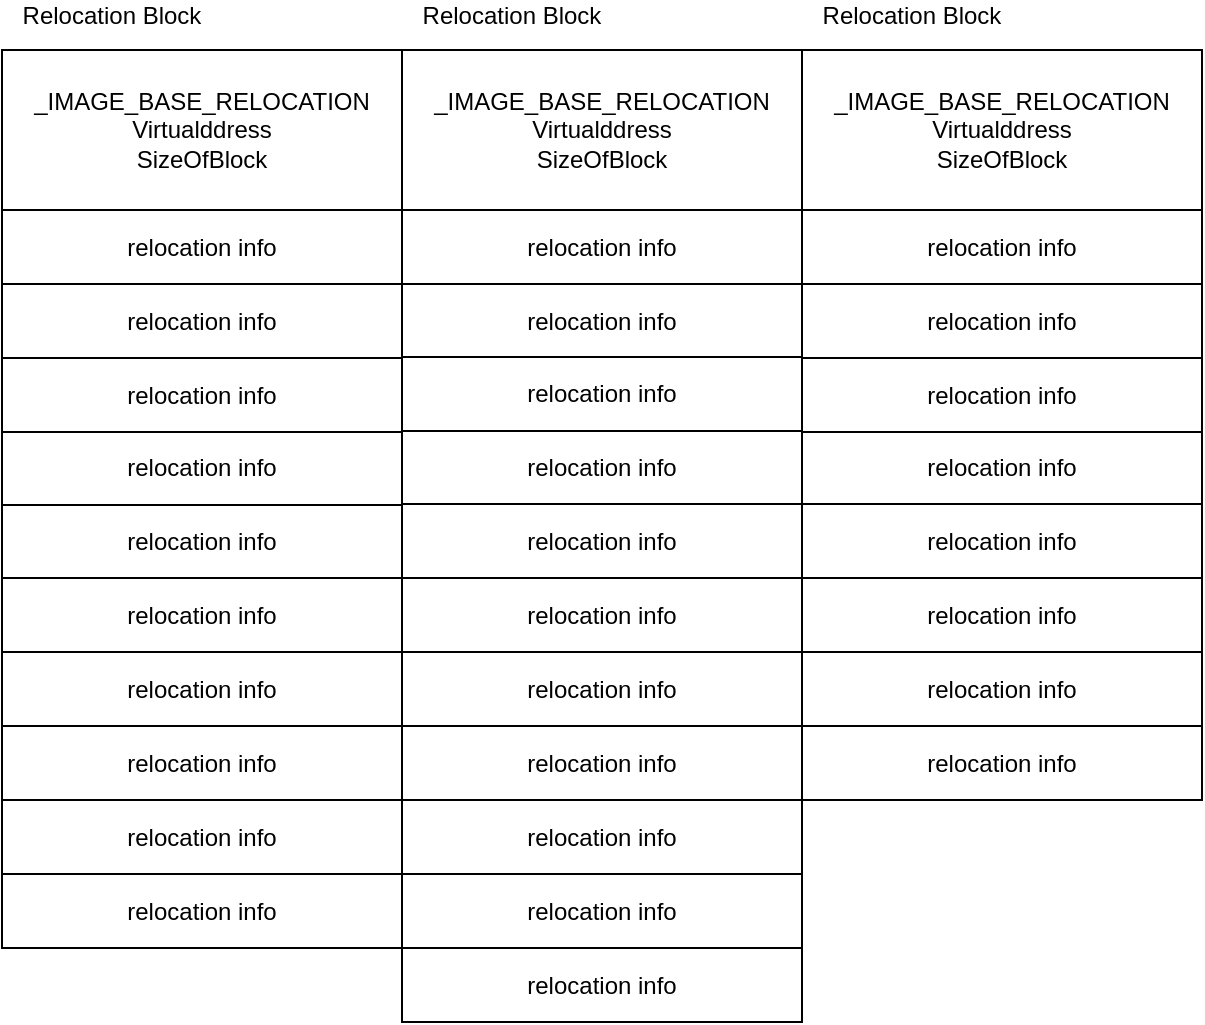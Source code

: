 <mxfile version="10.5.3" type="github"><diagram id="AwOcs1FwWaM7viXcj59A" name="Page-1"><mxGraphModel dx="1394" dy="771" grid="1" gridSize="10" guides="1" tooltips="1" connect="1" arrows="1" fold="1" page="1" pageScale="1" pageWidth="827" pageHeight="1169" math="0" shadow="0"><root><mxCell id="0"/><mxCell id="1" parent="0"/><mxCell id="L0znxMUfzrJQHJwMf1kx-5" value="" style="rounded=0;whiteSpace=wrap;html=1;" vertex="1" parent="1"><mxGeometry x="80" y="140" width="200" height="370" as="geometry"/></mxCell><mxCell id="L0znxMUfzrJQHJwMf1kx-4" value="&lt;div&gt;_IMAGE_BASE_RELOCATION&lt;br&gt;&lt;/div&gt;&lt;div&gt;Virtualddress&lt;/div&gt;&lt;div&gt;SizeOfBlock&lt;br&gt;&lt;/div&gt;" style="rounded=0;whiteSpace=wrap;html=1;" vertex="1" parent="1"><mxGeometry x="80" y="140" width="200" height="80" as="geometry"/></mxCell><mxCell id="L0znxMUfzrJQHJwMf1kx-8" value="&lt;div&gt;Relocation Block&lt;/div&gt;&lt;div&gt;&lt;br&gt;&lt;/div&gt;" style="text;html=1;strokeColor=none;fillColor=none;align=center;verticalAlign=middle;whiteSpace=wrap;rounded=0;" vertex="1" parent="1"><mxGeometry x="80" y="120" width="110" height="20" as="geometry"/></mxCell><mxCell id="L0znxMUfzrJQHJwMf1kx-9" value="&lt;div&gt;relocation info&lt;/div&gt;" style="rounded=0;whiteSpace=wrap;html=1;" vertex="1" parent="1"><mxGeometry x="80" y="220" width="200" height="37" as="geometry"/></mxCell><mxCell id="L0znxMUfzrJQHJwMf1kx-10" value="&lt;div&gt;relocation info&lt;/div&gt;" style="rounded=0;whiteSpace=wrap;html=1;" vertex="1" parent="1"><mxGeometry x="80" y="257" width="200" height="37" as="geometry"/></mxCell><mxCell id="L0znxMUfzrJQHJwMf1kx-11" value="&lt;div&gt;relocation info&lt;/div&gt;" style="rounded=0;whiteSpace=wrap;html=1;" vertex="1" parent="1"><mxGeometry x="80" y="404" width="200" height="37" as="geometry"/></mxCell><mxCell id="L0znxMUfzrJQHJwMf1kx-12" value="&lt;div&gt;relocation info&lt;/div&gt;" style="rounded=0;whiteSpace=wrap;html=1;" vertex="1" parent="1"><mxGeometry x="280" y="294" width="200" height="37" as="geometry"/></mxCell><mxCell id="L0znxMUfzrJQHJwMf1kx-14" value="&lt;div&gt;relocation info&lt;/div&gt;" style="rounded=0;whiteSpace=wrap;html=1;" vertex="1" parent="1"><mxGeometry x="80" y="367" width="200" height="37" as="geometry"/></mxCell><mxCell id="L0znxMUfzrJQHJwMf1kx-15" value="&lt;div&gt;relocation info&lt;/div&gt;" style="rounded=0;whiteSpace=wrap;html=1;" vertex="1" parent="1"><mxGeometry x="80" y="478" width="200" height="37" as="geometry"/></mxCell><mxCell id="L0znxMUfzrJQHJwMf1kx-16" value="&lt;div&gt;relocation info&lt;/div&gt;" style="rounded=0;whiteSpace=wrap;html=1;" vertex="1" parent="1"><mxGeometry x="80" y="441" width="200" height="37" as="geometry"/></mxCell><mxCell id="L0znxMUfzrJQHJwMf1kx-17" value="" style="rounded=0;whiteSpace=wrap;html=1;" vertex="1" parent="1"><mxGeometry x="280" y="140" width="200" height="370" as="geometry"/></mxCell><mxCell id="L0znxMUfzrJQHJwMf1kx-18" value="&lt;div&gt;_IMAGE_BASE_RELOCATION&lt;br&gt;&lt;/div&gt;&lt;div&gt;Virtualddress&lt;/div&gt;&lt;div&gt;SizeOfBlock&lt;br&gt;&lt;/div&gt;" style="rounded=0;whiteSpace=wrap;html=1;" vertex="1" parent="1"><mxGeometry x="280" y="140" width="200" height="80" as="geometry"/></mxCell><mxCell id="L0znxMUfzrJQHJwMf1kx-19" value="&lt;div&gt;relocation info&lt;/div&gt;" style="rounded=0;whiteSpace=wrap;html=1;" vertex="1" parent="1"><mxGeometry x="280" y="220" width="200" height="37" as="geometry"/></mxCell><mxCell id="L0znxMUfzrJQHJwMf1kx-20" value="&lt;div&gt;relocation info&lt;/div&gt;" style="rounded=0;whiteSpace=wrap;html=1;" vertex="1" parent="1"><mxGeometry x="280" y="257" width="200" height="37" as="geometry"/></mxCell><mxCell id="L0znxMUfzrJQHJwMf1kx-21" value="&lt;div&gt;relocation info&lt;/div&gt;" style="rounded=0;whiteSpace=wrap;html=1;" vertex="1" parent="1"><mxGeometry x="280" y="404" width="200" height="37" as="geometry"/></mxCell><mxCell id="L0znxMUfzrJQHJwMf1kx-22" value="&lt;div&gt;relocation info&lt;/div&gt;" style="rounded=0;whiteSpace=wrap;html=1;" vertex="1" parent="1"><mxGeometry x="280" y="330" width="200" height="37" as="geometry"/></mxCell><mxCell id="L0znxMUfzrJQHJwMf1kx-23" value="&lt;div&gt;relocation info&lt;/div&gt;" style="rounded=0;whiteSpace=wrap;html=1;" vertex="1" parent="1"><mxGeometry x="280" y="367" width="200" height="37" as="geometry"/></mxCell><mxCell id="L0znxMUfzrJQHJwMf1kx-24" value="&lt;div&gt;relocation info&lt;/div&gt;" style="rounded=0;whiteSpace=wrap;html=1;" vertex="1" parent="1"><mxGeometry x="280" y="478" width="200" height="37" as="geometry"/></mxCell><mxCell id="L0znxMUfzrJQHJwMf1kx-25" value="&lt;div&gt;relocation info&lt;/div&gt;" style="rounded=0;whiteSpace=wrap;html=1;" vertex="1" parent="1"><mxGeometry x="280" y="441" width="200" height="37" as="geometry"/></mxCell><mxCell id="L0znxMUfzrJQHJwMf1kx-26" value="" style="rounded=0;whiteSpace=wrap;html=1;" vertex="1" parent="1"><mxGeometry x="480" y="140" width="200" height="370" as="geometry"/></mxCell><mxCell id="L0znxMUfzrJQHJwMf1kx-27" value="&lt;div&gt;_IMAGE_BASE_RELOCATION&lt;br&gt;&lt;/div&gt;&lt;div&gt;Virtualddress&lt;/div&gt;&lt;div&gt;SizeOfBlock&lt;br&gt;&lt;/div&gt;" style="rounded=0;whiteSpace=wrap;html=1;" vertex="1" parent="1"><mxGeometry x="480" y="140" width="200" height="80" as="geometry"/></mxCell><mxCell id="L0znxMUfzrJQHJwMf1kx-28" value="&lt;div&gt;relocation info&lt;/div&gt;" style="rounded=0;whiteSpace=wrap;html=1;" vertex="1" parent="1"><mxGeometry x="480" y="220" width="200" height="37" as="geometry"/></mxCell><mxCell id="L0znxMUfzrJQHJwMf1kx-29" value="&lt;div&gt;relocation info&lt;/div&gt;" style="rounded=0;whiteSpace=wrap;html=1;" vertex="1" parent="1"><mxGeometry x="480" y="257" width="200" height="37" as="geometry"/></mxCell><mxCell id="L0znxMUfzrJQHJwMf1kx-30" value="&lt;div&gt;relocation info&lt;/div&gt;" style="rounded=0;whiteSpace=wrap;html=1;" vertex="1" parent="1"><mxGeometry x="480" y="404" width="200" height="37" as="geometry"/></mxCell><mxCell id="L0znxMUfzrJQHJwMf1kx-31" value="&lt;div&gt;relocation info&lt;/div&gt;" style="rounded=0;whiteSpace=wrap;html=1;" vertex="1" parent="1"><mxGeometry x="480" y="330" width="200" height="37" as="geometry"/></mxCell><mxCell id="L0znxMUfzrJQHJwMf1kx-32" value="&lt;div&gt;relocation info&lt;/div&gt;" style="rounded=0;whiteSpace=wrap;html=1;" vertex="1" parent="1"><mxGeometry x="480" y="367" width="200" height="37" as="geometry"/></mxCell><mxCell id="L0znxMUfzrJQHJwMf1kx-33" value="&lt;div&gt;relocation info&lt;/div&gt;" style="rounded=0;whiteSpace=wrap;html=1;" vertex="1" parent="1"><mxGeometry x="80" y="515" width="200" height="37" as="geometry"/></mxCell><mxCell id="L0znxMUfzrJQHJwMf1kx-34" value="&lt;div&gt;relocation info&lt;/div&gt;" style="rounded=0;whiteSpace=wrap;html=1;" vertex="1" parent="1"><mxGeometry x="480" y="441" width="200" height="37" as="geometry"/></mxCell><mxCell id="L0znxMUfzrJQHJwMf1kx-35" value="&lt;div&gt;relocation info&lt;/div&gt;" style="rounded=0;whiteSpace=wrap;html=1;" vertex="1" parent="1"><mxGeometry x="80" y="330.5" width="200" height="37" as="geometry"/></mxCell><mxCell id="L0znxMUfzrJQHJwMf1kx-36" value="&lt;div&gt;relocation info&lt;/div&gt;" style="rounded=0;whiteSpace=wrap;html=1;" vertex="1" parent="1"><mxGeometry x="280" y="293.5" width="200" height="37" as="geometry"/></mxCell><mxCell id="L0znxMUfzrJQHJwMf1kx-37" value="&lt;div&gt;relocation info&lt;/div&gt;" style="rounded=0;whiteSpace=wrap;html=1;" vertex="1" parent="1"><mxGeometry x="480" y="294" width="200" height="37" as="geometry"/></mxCell><mxCell id="L0znxMUfzrJQHJwMf1kx-38" value="&lt;div&gt;Relocation Block&lt;/div&gt;&lt;div&gt;&lt;br&gt;&lt;/div&gt;" style="text;html=1;strokeColor=none;fillColor=none;align=center;verticalAlign=middle;whiteSpace=wrap;rounded=0;" vertex="1" parent="1"><mxGeometry x="480" y="120" width="110" height="20" as="geometry"/></mxCell><mxCell id="L0znxMUfzrJQHJwMf1kx-39" value="&lt;div&gt;Relocation Block&lt;/div&gt;&lt;div&gt;&lt;br&gt;&lt;/div&gt;" style="text;html=1;strokeColor=none;fillColor=none;align=center;verticalAlign=middle;whiteSpace=wrap;rounded=0;" vertex="1" parent="1"><mxGeometry x="280" y="120" width="110" height="20" as="geometry"/></mxCell><mxCell id="L0znxMUfzrJQHJwMf1kx-41" value="&lt;div&gt;relocation info&lt;/div&gt;" style="rounded=0;whiteSpace=wrap;html=1;" vertex="1" parent="1"><mxGeometry x="80" y="294" width="200" height="37" as="geometry"/></mxCell><mxCell id="L0znxMUfzrJQHJwMf1kx-43" value="&lt;div&gt;relocation info&lt;/div&gt;" style="rounded=0;whiteSpace=wrap;html=1;" vertex="1" parent="1"><mxGeometry x="280" y="552" width="200" height="37" as="geometry"/></mxCell><mxCell id="L0znxMUfzrJQHJwMf1kx-44" value="&lt;div&gt;relocation info&lt;/div&gt;" style="rounded=0;whiteSpace=wrap;html=1;" vertex="1" parent="1"><mxGeometry x="280" y="515" width="200" height="37" as="geometry"/></mxCell><mxCell id="L0znxMUfzrJQHJwMf1kx-45" value="&lt;div&gt;relocation info&lt;/div&gt;" style="rounded=0;whiteSpace=wrap;html=1;" vertex="1" parent="1"><mxGeometry x="480" y="478" width="200" height="37" as="geometry"/></mxCell><mxCell id="L0znxMUfzrJQHJwMf1kx-46" value="&lt;div&gt;relocation info&lt;/div&gt;" style="rounded=0;whiteSpace=wrap;html=1;" vertex="1" parent="1"><mxGeometry x="80" y="552" width="200" height="37" as="geometry"/></mxCell><mxCell id="L0znxMUfzrJQHJwMf1kx-47" value="&lt;div&gt;relocation info&lt;/div&gt;" style="rounded=0;whiteSpace=wrap;html=1;" vertex="1" parent="1"><mxGeometry x="280" y="589" width="200" height="37" as="geometry"/></mxCell></root></mxGraphModel></diagram></mxfile>